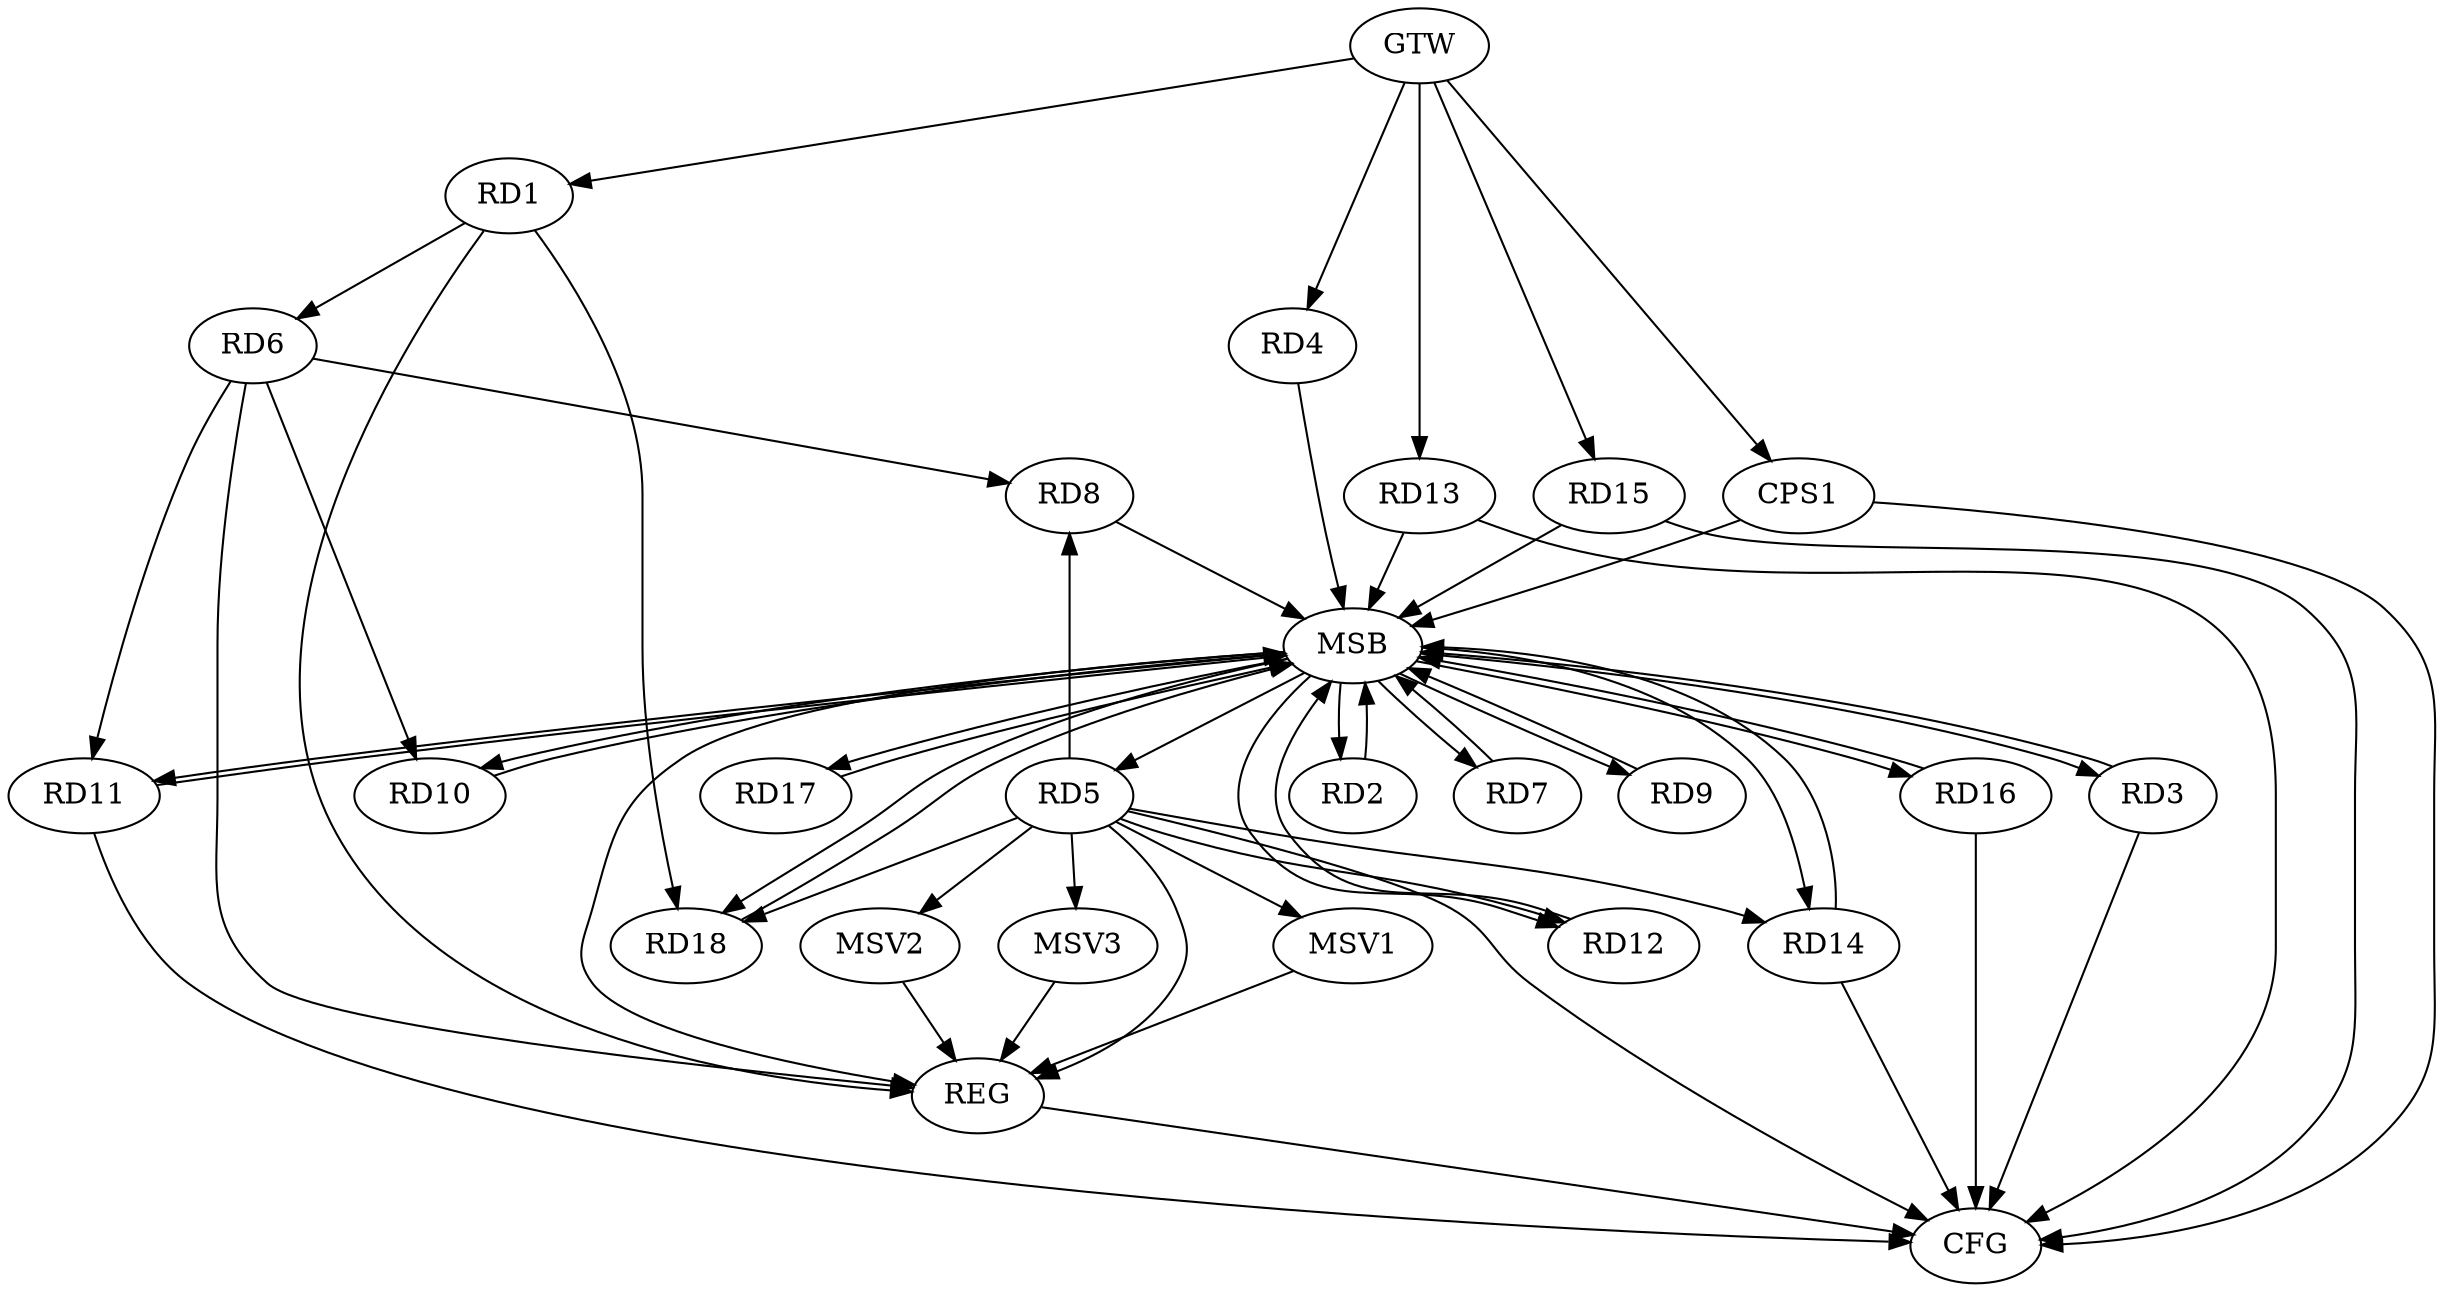 strict digraph G {
  RD1 [ label="RD1" ];
  RD2 [ label="RD2" ];
  RD3 [ label="RD3" ];
  RD4 [ label="RD4" ];
  RD5 [ label="RD5" ];
  RD6 [ label="RD6" ];
  RD7 [ label="RD7" ];
  RD8 [ label="RD8" ];
  RD9 [ label="RD9" ];
  RD10 [ label="RD10" ];
  RD11 [ label="RD11" ];
  RD12 [ label="RD12" ];
  RD13 [ label="RD13" ];
  RD14 [ label="RD14" ];
  RD15 [ label="RD15" ];
  RD16 [ label="RD16" ];
  RD17 [ label="RD17" ];
  RD18 [ label="RD18" ];
  CPS1 [ label="CPS1" ];
  GTW [ label="GTW" ];
  REG [ label="REG" ];
  MSB [ label="MSB" ];
  CFG [ label="CFG" ];
  MSV1 [ label="MSV1" ];
  MSV2 [ label="MSV2" ];
  MSV3 [ label="MSV3" ];
  RD1 -> RD6;
  RD1 -> RD18;
  RD5 -> RD8;
  RD5 -> RD12;
  RD5 -> RD14;
  RD5 -> RD18;
  RD6 -> RD8;
  RD6 -> RD10;
  RD6 -> RD11;
  GTW -> RD1;
  GTW -> RD4;
  GTW -> RD13;
  GTW -> RD15;
  GTW -> CPS1;
  RD1 -> REG;
  RD5 -> REG;
  RD6 -> REG;
  RD2 -> MSB;
  MSB -> REG;
  RD3 -> MSB;
  MSB -> RD7;
  MSB -> RD12;
  RD4 -> MSB;
  MSB -> RD9;
  MSB -> RD11;
  RD7 -> MSB;
  RD8 -> MSB;
  MSB -> RD17;
  RD9 -> MSB;
  MSB -> RD2;
  MSB -> RD5;
  MSB -> RD18;
  RD10 -> MSB;
  RD11 -> MSB;
  MSB -> RD14;
  MSB -> RD16;
  RD12 -> MSB;
  RD13 -> MSB;
  RD14 -> MSB;
  RD15 -> MSB;
  RD16 -> MSB;
  MSB -> RD3;
  RD17 -> MSB;
  MSB -> RD10;
  RD18 -> MSB;
  CPS1 -> MSB;
  RD5 -> CFG;
  RD11 -> CFG;
  RD13 -> CFG;
  RD15 -> CFG;
  CPS1 -> CFG;
  RD3 -> CFG;
  RD14 -> CFG;
  RD16 -> CFG;
  REG -> CFG;
  RD5 -> MSV1;
  MSV1 -> REG;
  RD5 -> MSV2;
  MSV2 -> REG;
  RD5 -> MSV3;
  MSV3 -> REG;
}
